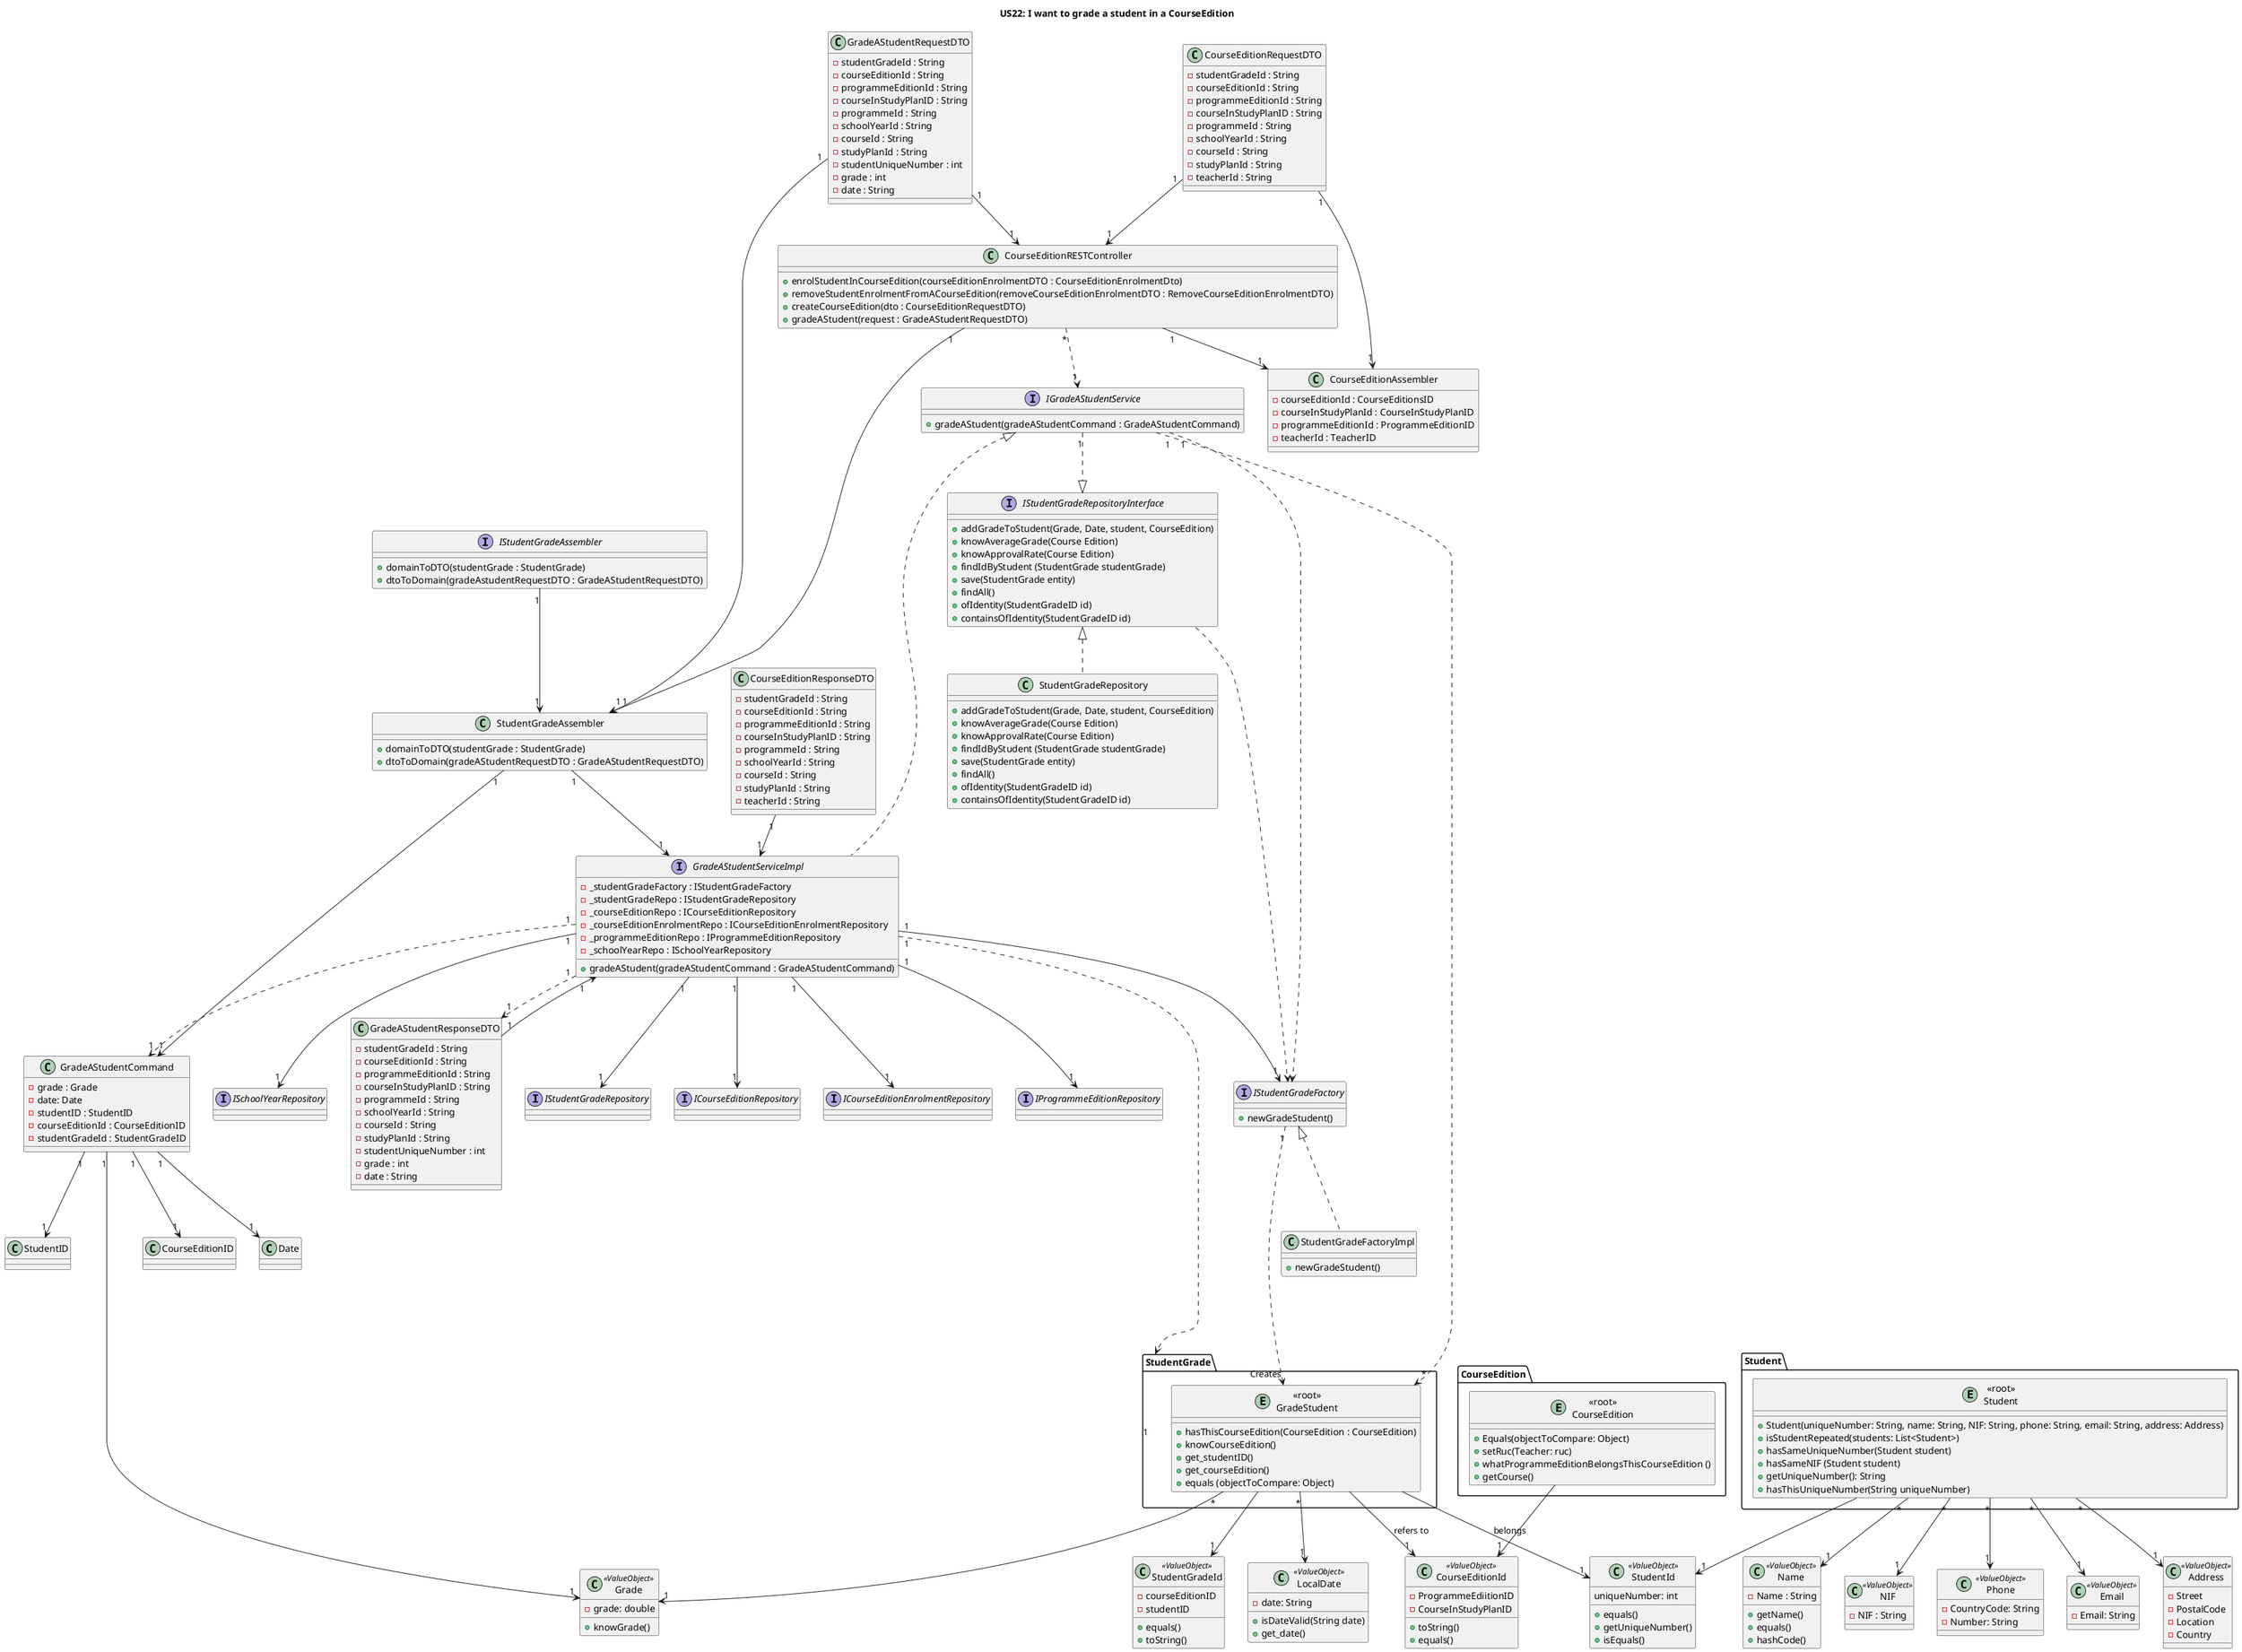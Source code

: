 @startuml
title US22: I want to grade a student in a CourseEdition
'left to right direction

class CourseEditionRESTController {
    +enrolStudentInCourseEdition(courseEditionEnrolmentDTO : CourseEditionEnrolmentDto)
    +removeStudentEnrolmentFromACourseEdition(removeCourseEditionEnrolmentDTO : RemoveCourseEditionEnrolmentDTO)
    +createCourseEdition(dto : CourseEditionRequestDTO)
    +gradeAStudent(request : GradeAStudentRequestDTO)
}

interface IGradeAStudentService {
        +gradeAStudent(gradeAStudentCommand : GradeAStudentCommand)
}

interface GradeAStudentServiceImpl {
        -_studentGradeFactory : IStudentGradeFactory
        -_studentGradeRepo : IStudentGradeRepository
        -_courseEditionRepo : ICourseEditionRepository
        -_courseEditionEnrolmentRepo : ICourseEditionEnrolmentRepository
        -_programmeEditionRepo : IProgrammeEditionRepository
        -_schoolYearRepo : ISchoolYearRepository
        +gradeAStudent(gradeAStudentCommand : GradeAStudentCommand)
}

interface IStudentGradeFactory
interface IStudentGradeRepository
interface ICourseEditionRepository
interface ICourseEditionEnrolmentRepository
interface IProgrammeEditionRepository
interface ISchoolYearRepository

interface IStudentGradeAssembler {
    +domainToDTO(studentGrade : StudentGrade)
    +dtoToDomain(gradeAstudentRequestDTO : GradeAStudentRequestDTO)
}

class StudentGradeAssembler {
    +domainToDTO(studentGrade : StudentGrade)
    +dtoToDomain(gradeAStudentRequestDTO : GradeAStudentRequestDTO)
}

class GradeAStudentRequestDTO {
    -studentGradeId : String
    -courseEditionId : String
    -programmeEditionId : String
    -courseInStudyPlanID : String
    -programmeId : String
    -schoolYearId : String
    -courseId : String
    -studyPlanId : String
    -studentUniqueNumber : int
    -grade : int
    -date : String
}

class GradeAStudentResponseDTO {
    -studentGradeId : String
    -courseEditionId : String
    -programmeEditionId : String
    -courseInStudyPlanID : String
    -programmeId : String
    -schoolYearId : String
    -courseId : String
    -studyPlanId : String
    -studentUniqueNumber : int
    -grade : int
    -date : String
}

class GradeAStudentCommand {
    -grade : Grade
    -date: Date
    -studentID : StudentID
    -courseEditionId : CourseEditionID
    -studentGradeId : StudentGradeID
}

class CourseEditionRequestDTO {
    -studentGradeId : String
    -courseEditionId : String
    -programmeEditionId : String
    -courseInStudyPlanID : String
    -programmeId : String
    -schoolYearId : String
    -courseId : String
    -studyPlanId : String
    -teacherId : String
}

class CourseEditionResponseDTO {
    -studentGradeId : String
    -courseEditionId : String
    -programmeEditionId : String
    -courseInStudyPlanID : String
    -programmeId : String
    -schoolYearId : String
    -courseId : String
    -studyPlanId : String
    -teacherId : String
}

class CourseEditionAssembler {
    -courseEditionId : CourseEditionsID
    -courseInStudyPlanId : CourseInStudyPlanID
    -programmeEditionId : ProgrammeEditionID
    -teacherId : TeacherID
}

package "StudentGrade" {
entity "<<root>>\nGradeStudent"  {
    +hasThisCourseEdition(CourseEdition : CourseEdition)
    +knowCourseEdition()
    +get_studentID()
    +get_courseEdition()
    +equals (objectToCompare: Object)

    }

}
class Grade <<ValueObject>> {
        -grade: double
        +knowGrade()
    }
    class LocalDate <<ValueObject>> {
            -date: String
            +isDateValid(String date)
            +get_date()
        }

 class StudentGradeId <<ValueObject>> {
    -courseEditionID
    -studentID
    +equals()
    +toString()
        }

class StudentGradeRepository {
    +addGradeToStudent(Grade, Date, student, CourseEdition)
    +knowAverageGrade(Course Edition)
    +knowApprovalRate(Course Edition)
    +findIdByStudent (StudentGrade studentGrade)
    +save(StudentGrade entity)
    +findAll()
    +ofIdentity(StudentGradeID id)
    +containsOfIdentity(StudentGradeID id)
}

interface IStudentGradeRepositoryInterface {
   +addGradeToStudent(Grade, Date, student, CourseEdition)
   +knowAverageGrade(Course Edition)
   +knowApprovalRate(Course Edition)
   +findIdByStudent (StudentGrade studentGrade)
       +save(StudentGrade entity)
       +findAll()
       +ofIdentity(StudentGradeID id)
       +containsOfIdentity(StudentGradeID id)
}

interface IStudentGradeFactory {
    +newGradeStudent()
}


class StudentGradeFactoryImpl {
    +newGradeStudent()
}



class StudentId <<ValueObject>> {
uniqueNumber: int
+equals()
+getUniqueNumber()
+isEquals()
            }

package "Student" {
entity "<<root>>\nStudent"  {
        +Student(uniqueNumber: String, name: String, NIF: String, phone: String, email: String, address: Address)
         +isStudentRepeated(students: List<Student>)
         +hasSameUniqueNumber(Student student)
         +hasSameNIF (Student student)
         +getUniqueNumber(): String
         +hasThisUniqueNumber(String uniqueNumber)

    }

    }
    class Name <<ValueObject>> {
                    -Name : String
                    +getName()
                    +equals()
                    +hashCode()
                }
        class NIF <<ValueObject>> {
                     -NIF : String
                }
        class Phone <<ValueObject>> {
                         -CountryCode: String
                         -Number: String
                    }
        class Email <<ValueObject>> {
                         -Email: String
                        }
         class Address <<ValueObject>> {
                         -Street
                         -PostalCode
                         -Location
                         -Country
                            }
class CourseEditionId <<ValueObject>> {
-ProgrammeEdiitionID
-CourseInStudyPlanID
+toString()
+equals()
            }


package "CourseEdition" {
entity "<<root>>\nCourseEdition"  {
        +Equals(objectToCompare: Object)
      +setRuc(Teacher: ruc)
      +whatProgrammeEditionBelongsThisCourseEdition ()
      +getCourse()

    }
    }


"<<root>>\nStudent" "*" --> "1" Name
"<<root>>\nStudent" "*" --> "1" NIF
"<<root>>\nStudent" "*" --> "1" Email
"<<root>>\nStudent" "*" --> "1" Phone
"<<root>>\nStudent" "*" --> "1" Address
"<<root>>\nGradeStudent" "*" --> "1" Grade
"<<root>>\nGradeStudent" "*" --> "1" LocalDate
"<<root>>\nGradeStudent" --> "1" StudentId: belongs
"<<root>>\nGradeStudent" --> "1" CourseEditionId : refers to
IGradeAStudentService "1" ....> IStudentGradeFactory
IStudentGradeFactory "1" ....> "Creates" "<<root>>\nGradeStudent"
IStudentGradeFactory  <|..  StudentGradeFactoryImpl

GradeAStudentRequestDTO "1" --> "1" CourseEditionRESTController
CourseEditionRESTController "1" --> "1" StudentGradeAssembler
GradeAStudentRequestDTO "1" --> "1" StudentGradeAssembler
StudentGradeAssembler "1" --> "1" GradeAStudentCommand
IStudentGradeAssembler "1" --> "1" StudentGradeAssembler
StudentGradeAssembler "1" --> "1" GradeAStudentServiceImpl
GradeAStudentResponseDTO "1" --> "1" GradeAStudentServiceImpl


CourseEditionRequestDTO "1" --> "1" CourseEditionRESTController
CourseEditionRESTController "1" --> "1" CourseEditionAssembler
CourseEditionRequestDTO "1" --> "1" CourseEditionAssembler
CourseEditionResponseDTO "1" --> "1" GradeAStudentServiceImpl


"<<root>>\nGradeStudent" --> "1" StudentGradeId
"<<root>>\nCourseEdition" --> "1" CourseEditionId
"<<root>>\nStudent" --> "1" StudentId
IGradeAStudentService <|..GradeAStudentServiceImpl
IStudentGradeRepositoryInterface <|..StudentGradeRepository
IStudentGradeRepositoryInterface ....> IStudentGradeFactory


IGradeAStudentService "1" ....> "*" "<<root>>\nGradeStudent"


IGradeAStudentService "1" ..|> IStudentGradeRepositoryInterface
CourseEditionRESTController "*" ..> "1" IGradeAStudentService

GradeAStudentCommand "1" --> "1" Grade
GradeAStudentCommand "1" --> "1" Date
GradeAStudentCommand "1" --> "1" StudentID
GradeAStudentCommand "1" --> "1" CourseEditionID

GradeAStudentServiceImpl "1" ..> "1" GradeAStudentCommand
GradeAStudentServiceImpl "1" ..> "1" GradeAStudentResponseDTO
GradeAStudentServiceImpl "1" ..> "1" StudentGrade

GradeAStudentServiceImpl "1" --> "1" IStudentGradeFactory
GradeAStudentServiceImpl "1" --> "1" IStudentGradeRepository
GradeAStudentServiceImpl "1" --> "1" ICourseEditionRepository
GradeAStudentServiceImpl "1" --> "1" ICourseEditionEnrolmentRepository
GradeAStudentServiceImpl "1" --> "1" IProgrammeEditionRepository
GradeAStudentServiceImpl "1" --> "1" ISchoolYearRepository


@enduml